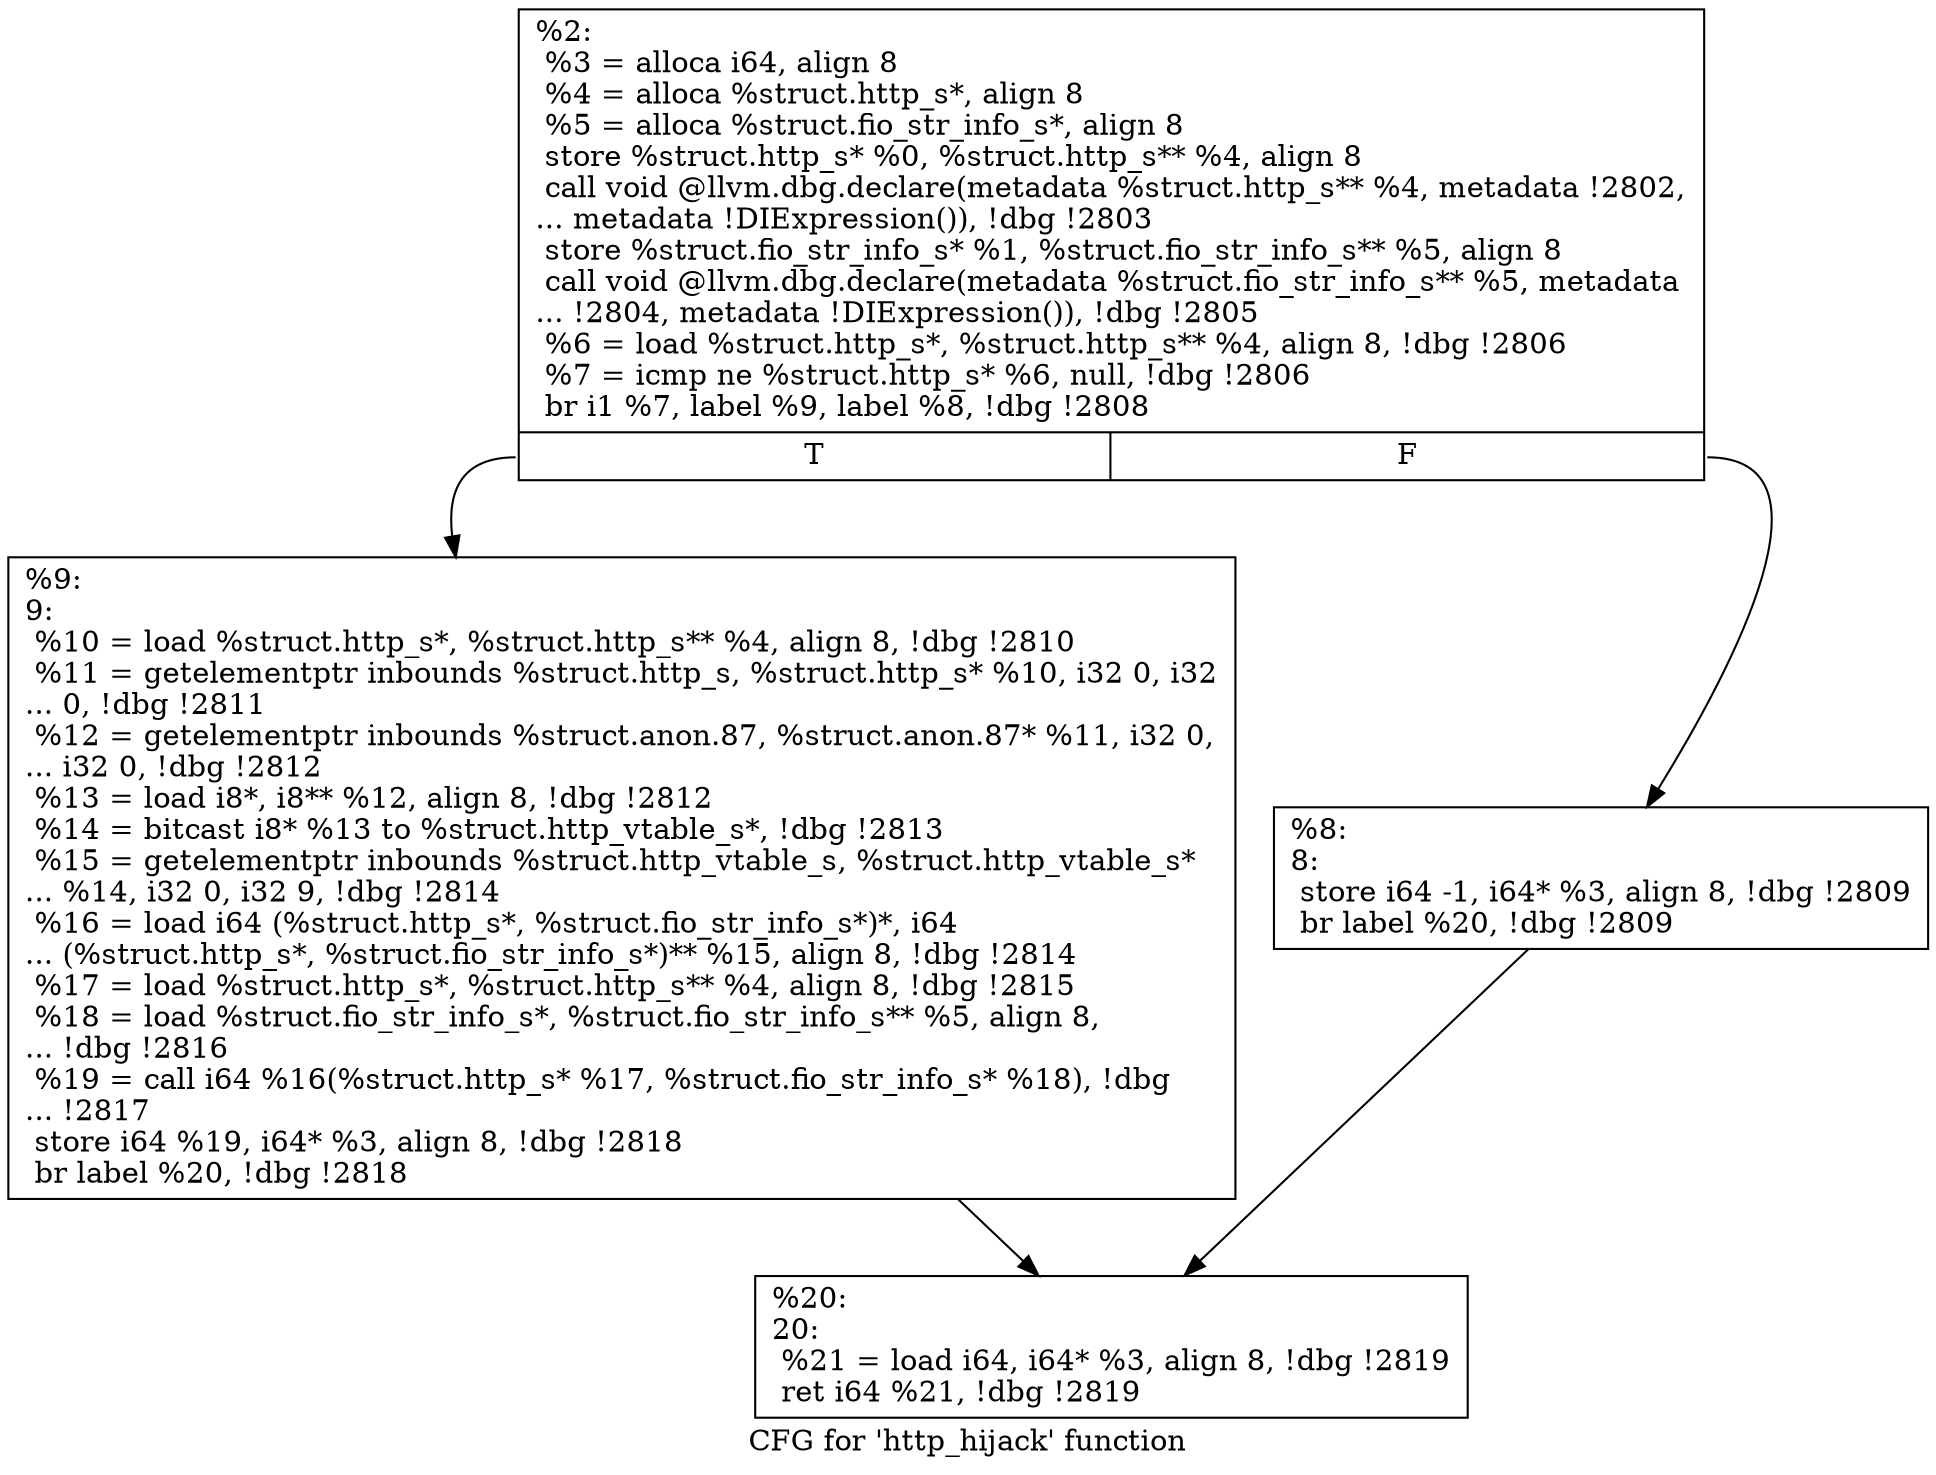 digraph "CFG for 'http_hijack' function" {
	label="CFG for 'http_hijack' function";

	Node0x556852346ad0 [shape=record,label="{%2:\l  %3 = alloca i64, align 8\l  %4 = alloca %struct.http_s*, align 8\l  %5 = alloca %struct.fio_str_info_s*, align 8\l  store %struct.http_s* %0, %struct.http_s** %4, align 8\l  call void @llvm.dbg.declare(metadata %struct.http_s** %4, metadata !2802,\l... metadata !DIExpression()), !dbg !2803\l  store %struct.fio_str_info_s* %1, %struct.fio_str_info_s** %5, align 8\l  call void @llvm.dbg.declare(metadata %struct.fio_str_info_s** %5, metadata\l... !2804, metadata !DIExpression()), !dbg !2805\l  %6 = load %struct.http_s*, %struct.http_s** %4, align 8, !dbg !2806\l  %7 = icmp ne %struct.http_s* %6, null, !dbg !2806\l  br i1 %7, label %9, label %8, !dbg !2808\l|{<s0>T|<s1>F}}"];
	Node0x556852346ad0:s0 -> Node0x5568523480a0;
	Node0x556852346ad0:s1 -> Node0x556852348050;
	Node0x556852348050 [shape=record,label="{%8:\l8:                                                \l  store i64 -1, i64* %3, align 8, !dbg !2809\l  br label %20, !dbg !2809\l}"];
	Node0x556852348050 -> Node0x5568523480f0;
	Node0x5568523480a0 [shape=record,label="{%9:\l9:                                                \l  %10 = load %struct.http_s*, %struct.http_s** %4, align 8, !dbg !2810\l  %11 = getelementptr inbounds %struct.http_s, %struct.http_s* %10, i32 0, i32\l... 0, !dbg !2811\l  %12 = getelementptr inbounds %struct.anon.87, %struct.anon.87* %11, i32 0,\l... i32 0, !dbg !2812\l  %13 = load i8*, i8** %12, align 8, !dbg !2812\l  %14 = bitcast i8* %13 to %struct.http_vtable_s*, !dbg !2813\l  %15 = getelementptr inbounds %struct.http_vtable_s, %struct.http_vtable_s*\l... %14, i32 0, i32 9, !dbg !2814\l  %16 = load i64 (%struct.http_s*, %struct.fio_str_info_s*)*, i64\l... (%struct.http_s*, %struct.fio_str_info_s*)** %15, align 8, !dbg !2814\l  %17 = load %struct.http_s*, %struct.http_s** %4, align 8, !dbg !2815\l  %18 = load %struct.fio_str_info_s*, %struct.fio_str_info_s** %5, align 8,\l... !dbg !2816\l  %19 = call i64 %16(%struct.http_s* %17, %struct.fio_str_info_s* %18), !dbg\l... !2817\l  store i64 %19, i64* %3, align 8, !dbg !2818\l  br label %20, !dbg !2818\l}"];
	Node0x5568523480a0 -> Node0x5568523480f0;
	Node0x5568523480f0 [shape=record,label="{%20:\l20:                                               \l  %21 = load i64, i64* %3, align 8, !dbg !2819\l  ret i64 %21, !dbg !2819\l}"];
}
